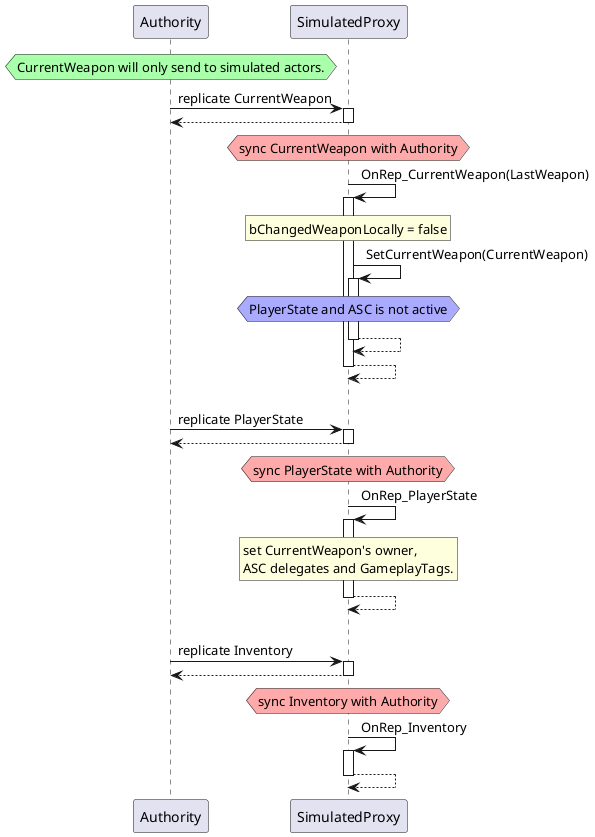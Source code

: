 /'
SimulatedProxy での CurrentWeapon の初期化
Case2 CurrentWeapon -> PlayerState の順にレプリケーションされた場合
'/
@startuml CurrentWeapon-Initialize-SimulatedProxy-Case1
autoactivate on
hnote over Authority #AAFFAA: CurrentWeapon will only send to simulated actors.
Authority -> SimulatedProxy: replicate CurrentWeapon
return
hnote over SimulatedProxy #FFAAAA: sync CurrentWeapon with Authority
SimulatedProxy -> SimulatedProxy: OnRep_CurrentWeapon(LastWeapon)
	rnote over SimulatedProxy: bChangedWeaponLocally = false
	SimulatedProxy -> SimulatedProxy: SetCurrentWeapon(CurrentWeapon)
		hnote over SimulatedProxy #AAAAFF: PlayerState and ASC is not active
	return
return
|||
Authority -> SimulatedProxy: replicate PlayerState
return
hnote over SimulatedProxy #FFAAAA: sync PlayerState with Authority
SimulatedProxy -> SimulatedProxy: OnRep_PlayerState
	rnote over SimulatedProxy: set CurrentWeapon's owner,\nASC delegates and GameplayTags.
return
|||
Authority -> SimulatedProxy: replicate Inventory
return
hnote over SimulatedProxy #FFAAAA: sync Inventory with Authority
SimulatedProxy -> SimulatedProxy: OnRep_Inventory
return

@enduml
